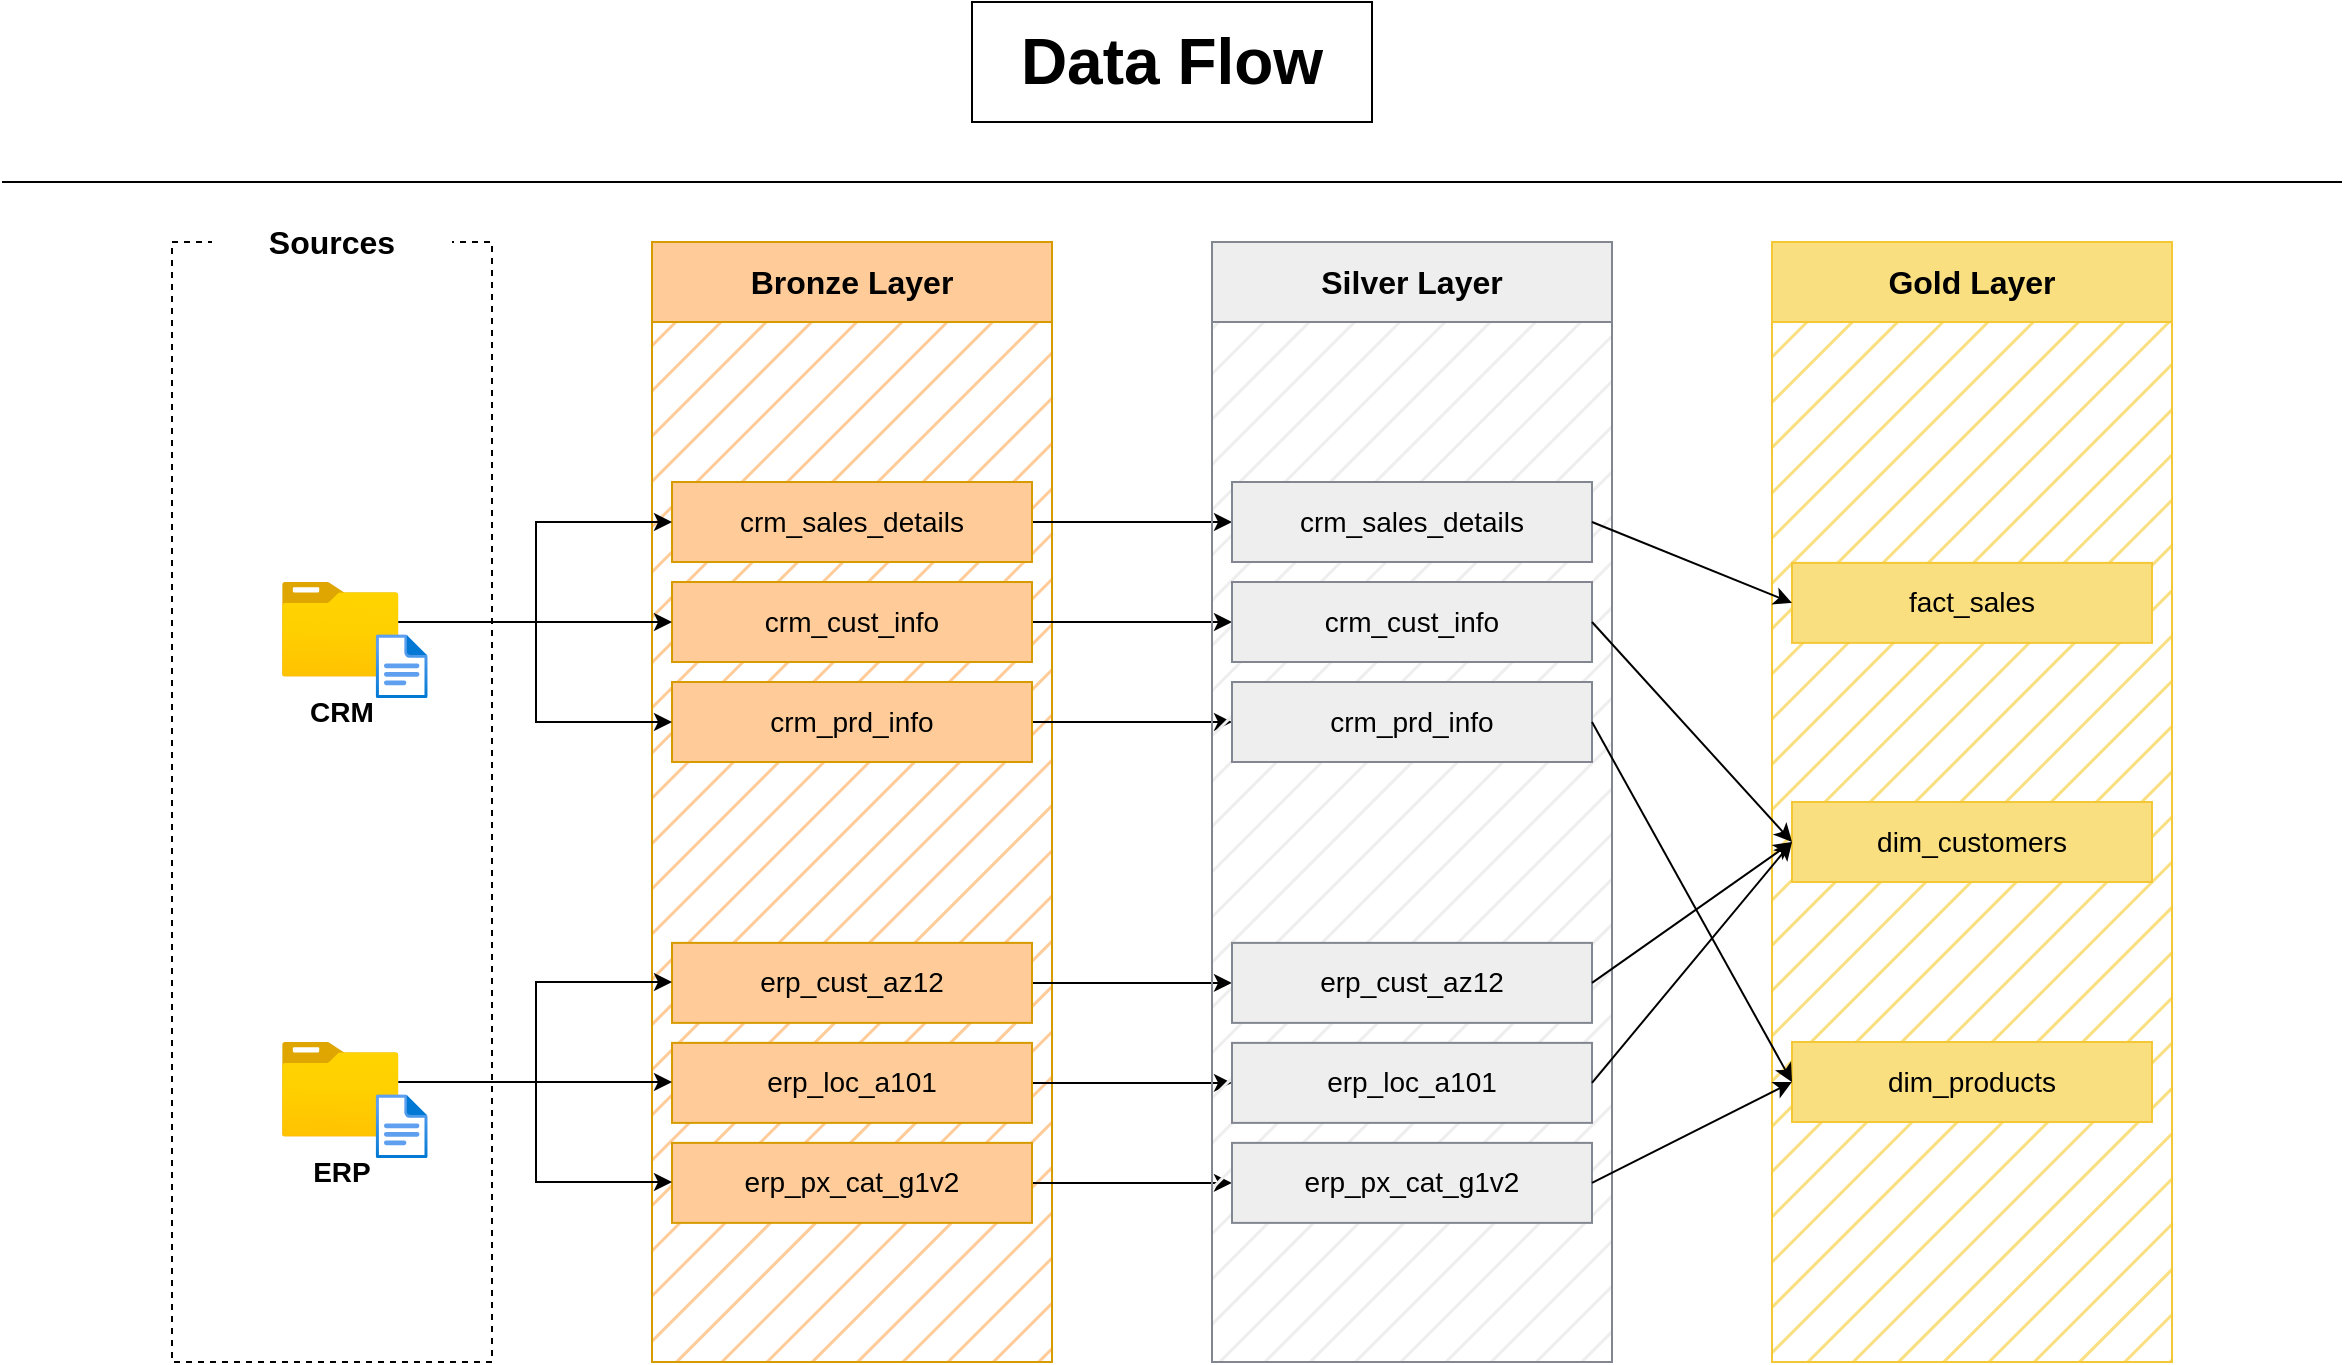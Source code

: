 <mxfile version="28.0.6">
  <diagram name="Página-1" id="o3ZfAagTCDhYzGkICCAE">
    <mxGraphModel dx="1857" dy="1201" grid="1" gridSize="10" guides="1" tooltips="1" connect="1" arrows="1" fold="1" page="1" pageScale="1" pageWidth="1169" pageHeight="827" math="0" shadow="0">
      <root>
        <mxCell id="0" />
        <mxCell id="1" parent="0" />
        <mxCell id="SiiVSJo-5GTreBG3eK0S-2" value="" style="rounded=0;whiteSpace=wrap;html=1;dashed=1;" vertex="1" parent="1">
          <mxGeometry x="85" y="200" width="160" height="560" as="geometry" />
        </mxCell>
        <mxCell id="SiiVSJo-5GTreBG3eK0S-18" value="Sources" style="rounded=0;whiteSpace=wrap;html=1;fontStyle=1;fontSize=16;fontFamily=Helvetica;strokeColor=none;" vertex="1" parent="1">
          <mxGeometry x="105" y="180" width="120" height="40" as="geometry" />
        </mxCell>
        <mxCell id="SiiVSJo-5GTreBG3eK0S-21" value="" style="group" vertex="1" connectable="0" parent="1">
          <mxGeometry x="140" y="370" width="76" height="60.88" as="geometry" />
        </mxCell>
        <mxCell id="SiiVSJo-5GTreBG3eK0S-22" value="" style="image;aspect=fixed;html=1;points=[];align=center;fontSize=12;image=img/lib/azure2/general/Folder_Blank.svg;" vertex="1" parent="SiiVSJo-5GTreBG3eK0S-21">
          <mxGeometry width="58.272" height="47.293" as="geometry" />
        </mxCell>
        <mxCell id="SiiVSJo-5GTreBG3eK0S-23" value="" style="image;aspect=fixed;html=1;points=[];align=center;fontSize=12;image=img/lib/azure2/general/File.svg;" vertex="1" parent="SiiVSJo-5GTreBG3eK0S-21">
          <mxGeometry x="46.849" y="26.129" width="25.996" height="32.03" as="geometry" />
        </mxCell>
        <mxCell id="SiiVSJo-5GTreBG3eK0S-24" value="CRM" style="text;strokeColor=none;align=center;fillColor=none;html=1;verticalAlign=middle;whiteSpace=wrap;rounded=0;fontSize=14;fontStyle=1" vertex="1" parent="1">
          <mxGeometry x="140" y="420" width="60" height="30" as="geometry" />
        </mxCell>
        <mxCell id="SiiVSJo-5GTreBG3eK0S-25" value="" style="rounded=0;whiteSpace=wrap;html=1;fillStyle=hatch;fillColor=#FFCC99;strokeColor=#D79B00;" vertex="1" parent="1">
          <mxGeometry x="325" y="240" width="200" height="520" as="geometry" />
        </mxCell>
        <mxCell id="SiiVSJo-5GTreBG3eK0S-29" value="&lt;font style=&quot;font-size: 16px;&quot;&gt;&lt;b style=&quot;&quot;&gt;Bronze Layer&lt;/b&gt;&lt;/font&gt;" style="rounded=0;whiteSpace=wrap;html=1;fillColor=#FFCC99;strokeColor=#D79B00;" vertex="1" parent="1">
          <mxGeometry x="325" y="200" width="200" height="40" as="geometry" />
        </mxCell>
        <mxCell id="SiiVSJo-5GTreBG3eK0S-63" style="edgeStyle=orthogonalEdgeStyle;rounded=0;orthogonalLoop=1;jettySize=auto;html=1;" edge="1" parent="1" source="SiiVSJo-5GTreBG3eK0S-30" target="SiiVSJo-5GTreBG3eK0S-49">
          <mxGeometry relative="1" as="geometry" />
        </mxCell>
        <mxCell id="SiiVSJo-5GTreBG3eK0S-30" value="&lt;font style=&quot;font-size: 14px;&quot;&gt;crm_sales_details&lt;/font&gt;" style="rounded=0;whiteSpace=wrap;html=1;fillColor=#ffcc99;strokeColor=#D79B00;" vertex="1" parent="1">
          <mxGeometry x="335" y="320" width="180" height="40" as="geometry" />
        </mxCell>
        <mxCell id="SiiVSJo-5GTreBG3eK0S-64" style="edgeStyle=orthogonalEdgeStyle;rounded=0;orthogonalLoop=1;jettySize=auto;html=1;entryX=0;entryY=0.5;entryDx=0;entryDy=0;" edge="1" parent="1" source="SiiVSJo-5GTreBG3eK0S-31" target="SiiVSJo-5GTreBG3eK0S-50">
          <mxGeometry relative="1" as="geometry" />
        </mxCell>
        <mxCell id="SiiVSJo-5GTreBG3eK0S-31" value="&lt;font style=&quot;font-size: 14px;&quot;&gt;crm_cust_info&lt;/font&gt;" style="rounded=0;whiteSpace=wrap;html=1;fillColor=#ffcc99;strokeColor=#D79B00;" vertex="1" parent="1">
          <mxGeometry x="335" y="370" width="180" height="40" as="geometry" />
        </mxCell>
        <mxCell id="SiiVSJo-5GTreBG3eK0S-65" style="edgeStyle=orthogonalEdgeStyle;rounded=0;orthogonalLoop=1;jettySize=auto;html=1;entryX=0;entryY=0.5;entryDx=0;entryDy=0;" edge="1" parent="1" source="SiiVSJo-5GTreBG3eK0S-32" target="SiiVSJo-5GTreBG3eK0S-51">
          <mxGeometry relative="1" as="geometry" />
        </mxCell>
        <mxCell id="SiiVSJo-5GTreBG3eK0S-32" value="&lt;font style=&quot;font-size: 14px;&quot;&gt;crm_prd_info&lt;/font&gt;" style="rounded=0;whiteSpace=wrap;html=1;fillColor=#ffcc99;strokeColor=#D79B00;" vertex="1" parent="1">
          <mxGeometry x="335" y="420" width="180" height="40" as="geometry" />
        </mxCell>
        <mxCell id="SiiVSJo-5GTreBG3eK0S-66" style="edgeStyle=orthogonalEdgeStyle;rounded=0;orthogonalLoop=1;jettySize=auto;html=1;entryX=0;entryY=0.5;entryDx=0;entryDy=0;" edge="1" parent="1" source="SiiVSJo-5GTreBG3eK0S-33" target="SiiVSJo-5GTreBG3eK0S-52">
          <mxGeometry relative="1" as="geometry" />
        </mxCell>
        <mxCell id="SiiVSJo-5GTreBG3eK0S-33" value="&lt;font style=&quot;font-size: 14px;&quot;&gt;erp_cust_az12&lt;/font&gt;" style="rounded=0;whiteSpace=wrap;html=1;fillColor=#ffcc99;strokeColor=#D79B00;" vertex="1" parent="1">
          <mxGeometry x="335" y="550.44" width="180" height="40" as="geometry" />
        </mxCell>
        <mxCell id="SiiVSJo-5GTreBG3eK0S-67" style="edgeStyle=orthogonalEdgeStyle;rounded=0;orthogonalLoop=1;jettySize=auto;html=1;entryX=0;entryY=0.5;entryDx=0;entryDy=0;" edge="1" parent="1" source="SiiVSJo-5GTreBG3eK0S-34" target="SiiVSJo-5GTreBG3eK0S-53">
          <mxGeometry relative="1" as="geometry" />
        </mxCell>
        <mxCell id="SiiVSJo-5GTreBG3eK0S-34" value="&lt;font style=&quot;font-size: 14px;&quot;&gt;erp_loc_a101&lt;/font&gt;" style="rounded=0;whiteSpace=wrap;html=1;fillColor=#ffcc99;strokeColor=#D79B00;" vertex="1" parent="1">
          <mxGeometry x="335" y="600.44" width="180" height="40" as="geometry" />
        </mxCell>
        <mxCell id="SiiVSJo-5GTreBG3eK0S-68" style="edgeStyle=orthogonalEdgeStyle;rounded=0;orthogonalLoop=1;jettySize=auto;html=1;entryX=0;entryY=0.5;entryDx=0;entryDy=0;" edge="1" parent="1" source="SiiVSJo-5GTreBG3eK0S-35" target="SiiVSJo-5GTreBG3eK0S-54">
          <mxGeometry relative="1" as="geometry" />
        </mxCell>
        <mxCell id="SiiVSJo-5GTreBG3eK0S-35" value="&lt;font style=&quot;font-size: 14px;&quot;&gt;erp_px_cat_g1v2&lt;/font&gt;" style="rounded=0;whiteSpace=wrap;html=1;fillColor=#ffcc99;strokeColor=#D79B00;" vertex="1" parent="1">
          <mxGeometry x="335" y="650.44" width="180" height="40" as="geometry" />
        </mxCell>
        <mxCell id="SiiVSJo-5GTreBG3eK0S-47" value="" style="rounded=0;whiteSpace=wrap;html=1;fillStyle=hatch;fillColor=#eeeeee;strokeColor=light-dark(#828690,#BABDC0);" vertex="1" parent="1">
          <mxGeometry x="605" y="240" width="200" height="520" as="geometry" />
        </mxCell>
        <mxCell id="SiiVSJo-5GTreBG3eK0S-48" value="&lt;span style=&quot;font-size: 16px;&quot;&gt;&lt;b&gt;Silver Layer&lt;/b&gt;&lt;/span&gt;" style="rounded=0;whiteSpace=wrap;html=1;fillColor=#eeeeee;strokeColor=light-dark(#828690,#BABDC0);" vertex="1" parent="1">
          <mxGeometry x="605" y="200" width="200" height="40" as="geometry" />
        </mxCell>
        <mxCell id="SiiVSJo-5GTreBG3eK0S-49" value="&lt;font style=&quot;font-size: 14px;&quot;&gt;crm_sales_details&lt;/font&gt;" style="rounded=0;whiteSpace=wrap;html=1;fillColor=#eeeeee;strokeColor=light-dark(#828690,#BABDC0);" vertex="1" parent="1">
          <mxGeometry x="615" y="320" width="180" height="40" as="geometry" />
        </mxCell>
        <mxCell id="SiiVSJo-5GTreBG3eK0S-50" value="&lt;font style=&quot;font-size: 14px;&quot;&gt;crm_cust_info&lt;/font&gt;" style="rounded=0;whiteSpace=wrap;html=1;fillColor=#eeeeee;strokeColor=light-dark(#828690,#BABDC0);" vertex="1" parent="1">
          <mxGeometry x="615" y="370" width="180" height="40" as="geometry" />
        </mxCell>
        <mxCell id="SiiVSJo-5GTreBG3eK0S-51" value="&lt;font style=&quot;font-size: 14px;&quot;&gt;crm_prd_info&lt;/font&gt;" style="rounded=0;whiteSpace=wrap;html=1;fillColor=#eeeeee;strokeColor=light-dark(#828690,#BABDC0);" vertex="1" parent="1">
          <mxGeometry x="615" y="420" width="180" height="40" as="geometry" />
        </mxCell>
        <mxCell id="SiiVSJo-5GTreBG3eK0S-52" value="&lt;font style=&quot;font-size: 14px;&quot;&gt;erp_cust_az12&lt;/font&gt;" style="rounded=0;whiteSpace=wrap;html=1;fillColor=#eeeeee;strokeColor=light-dark(#828690,#BABDC0);" vertex="1" parent="1">
          <mxGeometry x="615" y="550.44" width="180" height="40" as="geometry" />
        </mxCell>
        <mxCell id="SiiVSJo-5GTreBG3eK0S-53" value="&lt;font style=&quot;font-size: 14px;&quot;&gt;erp_loc_a101&lt;/font&gt;" style="rounded=0;whiteSpace=wrap;html=1;fillColor=#eeeeee;strokeColor=light-dark(#828690,#BABDC0);" vertex="1" parent="1">
          <mxGeometry x="615" y="600.44" width="180" height="40" as="geometry" />
        </mxCell>
        <mxCell id="SiiVSJo-5GTreBG3eK0S-54" value="&lt;font style=&quot;font-size: 14px;&quot;&gt;erp_px_cat_g1v2&lt;/font&gt;" style="rounded=0;whiteSpace=wrap;html=1;fillColor=#eeeeee;strokeColor=light-dark(#828690,#BABDC0);" vertex="1" parent="1">
          <mxGeometry x="615" y="650.44" width="180" height="40" as="geometry" />
        </mxCell>
        <mxCell id="SiiVSJo-5GTreBG3eK0S-55" value="" style="rounded=0;whiteSpace=wrap;html=1;fillStyle=hatch;fillColor=#F9DF7F;strokeColor=light-dark(#F4C736,#D4AF37);" vertex="1" parent="1">
          <mxGeometry x="885" y="240" width="200" height="520" as="geometry" />
        </mxCell>
        <mxCell id="SiiVSJo-5GTreBG3eK0S-56" value="&lt;span style=&quot;font-size: 16px;&quot;&gt;&lt;b&gt;Gold Layer&lt;/b&gt;&lt;/span&gt;" style="rounded=0;whiteSpace=wrap;html=1;fillColor=#F9DF7F;strokeColor=light-dark(#F4C736,#D4AF37);" vertex="1" parent="1">
          <mxGeometry x="885" y="200" width="200" height="40" as="geometry" />
        </mxCell>
        <mxCell id="SiiVSJo-5GTreBG3eK0S-57" value="&lt;font style=&quot;font-size: 14px;&quot;&gt;fact_sales&lt;/font&gt;" style="rounded=0;whiteSpace=wrap;html=1;fillColor=#F9DF7F;strokeColor=light-dark(#F4C736,#D4AF37);" vertex="1" parent="1">
          <mxGeometry x="895" y="360.44" width="180" height="40" as="geometry" />
        </mxCell>
        <mxCell id="SiiVSJo-5GTreBG3eK0S-58" value="&lt;font style=&quot;font-size: 14px;&quot;&gt;dim_customers&lt;/font&gt;" style="rounded=0;whiteSpace=wrap;html=1;fillColor=#F9DF7F;strokeColor=light-dark(#F4C736,#D4AF37);" vertex="1" parent="1">
          <mxGeometry x="895" y="480" width="180" height="40" as="geometry" />
        </mxCell>
        <mxCell id="SiiVSJo-5GTreBG3eK0S-59" value="&lt;font style=&quot;font-size: 14px;&quot;&gt;dim_products&lt;/font&gt;" style="rounded=0;whiteSpace=wrap;html=1;fillColor=#F9DF7F;strokeColor=light-dark(#F4C736,#D4AF37);" vertex="1" parent="1">
          <mxGeometry x="895" y="600" width="180" height="40" as="geometry" />
        </mxCell>
        <mxCell id="SiiVSJo-5GTreBG3eK0S-75" value="" style="endArrow=classic;html=1;rounded=0;entryX=0;entryY=0.5;entryDx=0;entryDy=0;exitX=1;exitY=0.5;exitDx=0;exitDy=0;" edge="1" parent="1" source="SiiVSJo-5GTreBG3eK0S-50" target="SiiVSJo-5GTreBG3eK0S-58">
          <mxGeometry width="50" height="50" relative="1" as="geometry">
            <mxPoint x="805" y="560" as="sourcePoint" />
            <mxPoint x="855" y="510" as="targetPoint" />
          </mxGeometry>
        </mxCell>
        <mxCell id="SiiVSJo-5GTreBG3eK0S-76" value="" style="endArrow=classic;html=1;rounded=0;entryX=0;entryY=0.5;entryDx=0;entryDy=0;exitX=1;exitY=0.5;exitDx=0;exitDy=0;" edge="1" parent="1" source="SiiVSJo-5GTreBG3eK0S-53" target="SiiVSJo-5GTreBG3eK0S-58">
          <mxGeometry width="50" height="50" relative="1" as="geometry">
            <mxPoint x="835" y="540" as="sourcePoint" />
            <mxPoint x="935" y="650" as="targetPoint" />
          </mxGeometry>
        </mxCell>
        <mxCell id="SiiVSJo-5GTreBG3eK0S-77" value="" style="endArrow=classic;html=1;rounded=0;entryX=0;entryY=0.5;entryDx=0;entryDy=0;exitX=1;exitY=0.5;exitDx=0;exitDy=0;" edge="1" parent="1" source="SiiVSJo-5GTreBG3eK0S-52" target="SiiVSJo-5GTreBG3eK0S-58">
          <mxGeometry width="50" height="50" relative="1" as="geometry">
            <mxPoint x="715" y="730" as="sourcePoint" />
            <mxPoint x="815" y="610" as="targetPoint" />
          </mxGeometry>
        </mxCell>
        <mxCell id="SiiVSJo-5GTreBG3eK0S-78" value="" style="endArrow=classic;html=1;rounded=0;entryX=0;entryY=0.5;entryDx=0;entryDy=0;exitX=1;exitY=0.5;exitDx=0;exitDy=0;" edge="1" parent="1" source="SiiVSJo-5GTreBG3eK0S-51" target="SiiVSJo-5GTreBG3eK0S-59">
          <mxGeometry width="50" height="50" relative="1" as="geometry">
            <mxPoint x="755" y="600" as="sourcePoint" />
            <mxPoint x="855" y="710" as="targetPoint" />
          </mxGeometry>
        </mxCell>
        <mxCell id="SiiVSJo-5GTreBG3eK0S-79" value="" style="endArrow=classic;html=1;rounded=0;entryX=0;entryY=0.5;entryDx=0;entryDy=0;exitX=1;exitY=0.5;exitDx=0;exitDy=0;" edge="1" parent="1" source="SiiVSJo-5GTreBG3eK0S-54" target="SiiVSJo-5GTreBG3eK0S-59">
          <mxGeometry width="50" height="50" relative="1" as="geometry">
            <mxPoint x="895" y="640" as="sourcePoint" />
            <mxPoint x="995" y="750" as="targetPoint" />
          </mxGeometry>
        </mxCell>
        <mxCell id="SiiVSJo-5GTreBG3eK0S-80" value="" style="endArrow=classic;html=1;rounded=0;entryX=0;entryY=0.5;entryDx=0;entryDy=0;exitX=1;exitY=0.5;exitDx=0;exitDy=0;" edge="1" parent="1" source="SiiVSJo-5GTreBG3eK0S-49" target="SiiVSJo-5GTreBG3eK0S-57">
          <mxGeometry width="50" height="50" relative="1" as="geometry">
            <mxPoint x="615" y="230" as="sourcePoint" />
            <mxPoint x="715" y="340" as="targetPoint" />
          </mxGeometry>
        </mxCell>
        <mxCell id="SiiVSJo-5GTreBG3eK0S-81" value="" style="endArrow=none;html=1;rounded=0;strokeWidth=1;" edge="1" parent="1">
          <mxGeometry width="50" height="50" relative="1" as="geometry">
            <mxPoint y="170" as="sourcePoint" />
            <mxPoint x="1170" y="170" as="targetPoint" />
          </mxGeometry>
        </mxCell>
        <mxCell id="SiiVSJo-5GTreBG3eK0S-83" value="&lt;b&gt;&lt;font style=&quot;font-size: 32px;&quot;&gt;Data Flow&lt;/font&gt;&lt;/b&gt;" style="rounded=0;whiteSpace=wrap;html=1;strokeColor=default;" vertex="1" parent="1">
          <mxGeometry x="485" y="80" width="200" height="60" as="geometry" />
        </mxCell>
        <mxCell id="SiiVSJo-5GTreBG3eK0S-91" style="edgeStyle=orthogonalEdgeStyle;rounded=0;orthogonalLoop=1;jettySize=auto;html=1;entryX=0;entryY=0.5;entryDx=0;entryDy=0;" edge="1" parent="1" source="SiiVSJo-5GTreBG3eK0S-22" target="SiiVSJo-5GTreBG3eK0S-30">
          <mxGeometry relative="1" as="geometry">
            <Array as="points">
              <mxPoint x="267" y="390" />
              <mxPoint x="267" y="340" />
            </Array>
          </mxGeometry>
        </mxCell>
        <mxCell id="SiiVSJo-5GTreBG3eK0S-92" style="edgeStyle=orthogonalEdgeStyle;rounded=0;orthogonalLoop=1;jettySize=auto;html=1;entryX=0;entryY=0.5;entryDx=0;entryDy=0;" edge="1" parent="1" source="SiiVSJo-5GTreBG3eK0S-22" target="SiiVSJo-5GTreBG3eK0S-32">
          <mxGeometry relative="1" as="geometry">
            <Array as="points">
              <mxPoint x="267" y="390" />
              <mxPoint x="267" y="440" />
            </Array>
          </mxGeometry>
        </mxCell>
        <mxCell id="SiiVSJo-5GTreBG3eK0S-93" value="" style="endArrow=classic;html=1;rounded=0;entryX=0;entryY=0.5;entryDx=0;entryDy=0;" edge="1" parent="1" target="SiiVSJo-5GTreBG3eK0S-31">
          <mxGeometry width="50" height="50" relative="1" as="geometry">
            <mxPoint x="260" y="390" as="sourcePoint" />
            <mxPoint x="750" y="280" as="targetPoint" />
          </mxGeometry>
        </mxCell>
        <mxCell id="SiiVSJo-5GTreBG3eK0S-94" value="" style="group" vertex="1" connectable="0" parent="1">
          <mxGeometry x="140" y="600" width="76" height="60.88" as="geometry" />
        </mxCell>
        <mxCell id="SiiVSJo-5GTreBG3eK0S-95" value="" style="image;aspect=fixed;html=1;points=[];align=center;fontSize=12;image=img/lib/azure2/general/Folder_Blank.svg;" vertex="1" parent="SiiVSJo-5GTreBG3eK0S-94">
          <mxGeometry width="58.272" height="47.293" as="geometry" />
        </mxCell>
        <mxCell id="SiiVSJo-5GTreBG3eK0S-96" value="" style="image;aspect=fixed;html=1;points=[];align=center;fontSize=12;image=img/lib/azure2/general/File.svg;" vertex="1" parent="SiiVSJo-5GTreBG3eK0S-94">
          <mxGeometry x="46.849" y="26.129" width="25.996" height="32.03" as="geometry" />
        </mxCell>
        <mxCell id="SiiVSJo-5GTreBG3eK0S-97" value="ERP" style="text;strokeColor=none;align=center;fillColor=none;html=1;verticalAlign=middle;whiteSpace=wrap;rounded=0;fontSize=14;fontStyle=1" vertex="1" parent="1">
          <mxGeometry x="140" y="650" width="60" height="30" as="geometry" />
        </mxCell>
        <mxCell id="SiiVSJo-5GTreBG3eK0S-98" style="edgeStyle=orthogonalEdgeStyle;rounded=0;orthogonalLoop=1;jettySize=auto;html=1;entryX=0;entryY=0.5;entryDx=0;entryDy=0;" edge="1" parent="1" source="SiiVSJo-5GTreBG3eK0S-95">
          <mxGeometry relative="1" as="geometry">
            <mxPoint x="335" y="570" as="targetPoint" />
            <Array as="points">
              <mxPoint x="267" y="620" />
              <mxPoint x="267" y="570" />
            </Array>
          </mxGeometry>
        </mxCell>
        <mxCell id="SiiVSJo-5GTreBG3eK0S-99" style="edgeStyle=orthogonalEdgeStyle;rounded=0;orthogonalLoop=1;jettySize=auto;html=1;entryX=0;entryY=0.5;entryDx=0;entryDy=0;" edge="1" parent="1" source="SiiVSJo-5GTreBG3eK0S-95">
          <mxGeometry relative="1" as="geometry">
            <mxPoint x="335" y="670" as="targetPoint" />
            <Array as="points">
              <mxPoint x="267" y="620" />
              <mxPoint x="267" y="670" />
            </Array>
          </mxGeometry>
        </mxCell>
        <mxCell id="SiiVSJo-5GTreBG3eK0S-100" value="" style="endArrow=classic;html=1;rounded=0;entryX=0;entryY=0.5;entryDx=0;entryDy=0;" edge="1" parent="1">
          <mxGeometry width="50" height="50" relative="1" as="geometry">
            <mxPoint x="260" y="620" as="sourcePoint" />
            <mxPoint x="335" y="620" as="targetPoint" />
          </mxGeometry>
        </mxCell>
      </root>
    </mxGraphModel>
  </diagram>
</mxfile>
